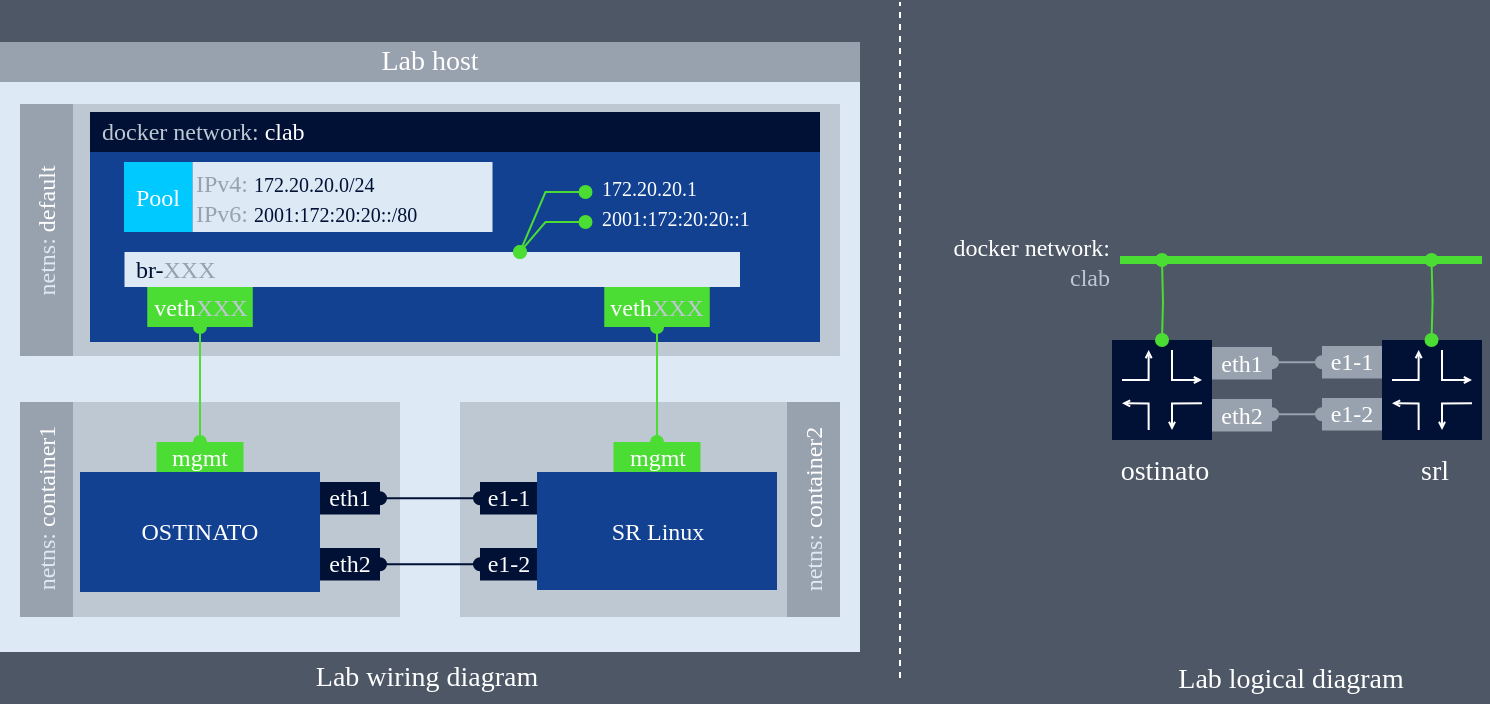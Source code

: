 <mxfile version="24.6.3" type="device" pages="2">
  <diagram id="3_zKztBFhm4ZAykGLBfE" name="[0] ost-srl">
    <mxGraphModel dx="1042" dy="569" grid="1" gridSize="1" guides="1" tooltips="1" connect="1" arrows="1" fold="1" page="1" pageScale="1" pageWidth="827" pageHeight="1169" background="#4D5766" math="0" shadow="0">
      <root>
        <mxCell id="0" />
        <mxCell id="1" parent="0" />
        <mxCell id="2Sv0aqTZc2X42y4k00EZ-13" value="&lt;font&gt;Lab wiring diagram&lt;/font&gt;" style="text;html=1;align=center;verticalAlign=middle;resizable=0;points=[];autosize=1;fontSize=14;fontFamily=Manrope;fontStyle=0;fontColor=#FFFFFF;" parent="1" vertex="1">
          <mxGeometry x="185" y="490" width="135" height="25" as="geometry" />
        </mxCell>
        <mxCell id="2Sv0aqTZc2X42y4k00EZ-21" style="rounded=0;orthogonalLoop=1;jettySize=auto;html=1;entryX=0.5;entryY=1;entryDx=0;entryDy=0;startSize=6;endArrow=none;endFill=0;endSize=2;fontFamily=Manrope;fontSize=8;dashed=1;fontSource=https%3A%2F%2Ffonts.googleapis.com%2Fcss%3Ffamily%3DManrope;strokeColor=#FFFFFF;" parent="1" edge="1">
          <mxGeometry relative="1" as="geometry">
            <mxPoint x="490" y="503" as="sourcePoint" />
            <mxPoint x="490" y="165" as="targetPoint" />
          </mxGeometry>
        </mxCell>
        <mxCell id="2Sv0aqTZc2X42y4k00EZ-87" value="" style="group" parent="1" vertex="1" connectable="0">
          <mxGeometry x="596" y="334" width="50" height="50" as="geometry" />
        </mxCell>
        <mxCell id="2Sv0aqTZc2X42y4k00EZ-88" value="" style="group" parent="2Sv0aqTZc2X42y4k00EZ-87" vertex="1" connectable="0">
          <mxGeometry width="50" height="50" as="geometry" />
        </mxCell>
        <mxCell id="2Sv0aqTZc2X42y4k00EZ-89" value="" style="whiteSpace=wrap;html=1;aspect=fixed;fillColor=#001135;strokeColor=none;connectable=1;allowArrows=1;fontFamily=Manrope;fontSource=https%3A%2F%2Ffonts.googleapis.com%2Fcss%3Ffamily%3DManrope;" parent="2Sv0aqTZc2X42y4k00EZ-88" vertex="1">
          <mxGeometry width="50" height="50" as="geometry" />
        </mxCell>
        <mxCell id="2Sv0aqTZc2X42y4k00EZ-90" value="" style="endArrow=open;html=1;edgeStyle=orthogonalEdgeStyle;rounded=0;endFill=0;startSize=6;endSize=2;strokeColor=#FFFFFF;fontFamily=Manrope;fontSource=https%3A%2F%2Ffonts.googleapis.com%2Fcss%3Ffamily%3DManrope;" parent="2Sv0aqTZc2X42y4k00EZ-88" edge="1">
          <mxGeometry width="83.333" height="83.333" as="geometry">
            <mxPoint x="5" y="20" as="sourcePoint" />
            <mxPoint x="18.333" y="5" as="targetPoint" />
            <Array as="points">
              <mxPoint x="18.333" y="20" />
            </Array>
          </mxGeometry>
        </mxCell>
        <mxCell id="2Sv0aqTZc2X42y4k00EZ-91" value="" style="endArrow=open;html=1;edgeStyle=orthogonalEdgeStyle;rounded=0;endFill=0;startSize=6;endSize=2;strokeColor=#FFFFFF;fontFamily=Manrope;fontSource=https%3A%2F%2Ffonts.googleapis.com%2Fcss%3Ffamily%3DManrope;" parent="2Sv0aqTZc2X42y4k00EZ-88" edge="1">
          <mxGeometry width="83.333" height="83.333" as="geometry">
            <mxPoint x="18.333" y="45" as="sourcePoint" />
            <mxPoint x="5" y="31.667" as="targetPoint" />
            <Array as="points">
              <mxPoint x="18.333" y="31.667" />
            </Array>
          </mxGeometry>
        </mxCell>
        <mxCell id="2Sv0aqTZc2X42y4k00EZ-92" value="" style="endArrow=open;html=1;edgeStyle=orthogonalEdgeStyle;rounded=0;endFill=0;startSize=6;endSize=2;strokeColor=#FFFFFF;fontFamily=Manrope;fontSource=https%3A%2F%2Ffonts.googleapis.com%2Fcss%3Ffamily%3DManrope;" parent="2Sv0aqTZc2X42y4k00EZ-88" edge="1">
          <mxGeometry width="83.333" height="83.333" as="geometry">
            <mxPoint x="30" y="5" as="sourcePoint" />
            <mxPoint x="45" y="20" as="targetPoint" />
            <Array as="points">
              <mxPoint x="30" y="20" />
            </Array>
          </mxGeometry>
        </mxCell>
        <mxCell id="2Sv0aqTZc2X42y4k00EZ-93" value="" style="endArrow=open;html=1;edgeStyle=orthogonalEdgeStyle;rounded=0;endFill=0;startSize=6;endSize=2;strokeColor=#FFFFFF;fontFamily=Manrope;fontSource=https%3A%2F%2Ffonts.googleapis.com%2Fcss%3Ffamily%3DManrope;" parent="2Sv0aqTZc2X42y4k00EZ-88" edge="1">
          <mxGeometry width="83.333" height="83.333" as="geometry">
            <mxPoint x="45" y="31.667" as="sourcePoint" />
            <mxPoint x="30" y="45" as="targetPoint" />
            <Array as="points">
              <mxPoint x="30" y="31.667" />
            </Array>
          </mxGeometry>
        </mxCell>
        <mxCell id="2Sv0aqTZc2X42y4k00EZ-94" value="&lt;font&gt;ostinato&lt;/font&gt;" style="text;html=1;align=center;verticalAlign=middle;resizable=0;points=[];autosize=1;fontSize=14;fontFamily=Manrope;fontStyle=0;fontColor=#FFFFFF;" parent="1" vertex="1">
          <mxGeometry x="585" y="385" width="73" height="30" as="geometry" />
        </mxCell>
        <mxCell id="2Sv0aqTZc2X42y4k00EZ-95" value="" style="endArrow=none;html=1;shadow=0;strokeWidth=4;fillColor=#666666;fontFamily=nasa;fontSize=18;fontColor=#FFFFFF;strokeColor=#4BDD33;" parent="1" edge="1">
          <mxGeometry width="50" height="50" relative="1" as="geometry">
            <mxPoint x="600" y="294" as="sourcePoint" />
            <mxPoint x="781" y="294" as="targetPoint" />
          </mxGeometry>
        </mxCell>
        <mxCell id="2Sv0aqTZc2X42y4k00EZ-96" value="&lt;font style=&quot;font-size: 12px&quot;&gt;&lt;font color=&quot;#ffffff&quot;&gt;docker network:&lt;/font&gt;&lt;br&gt;&lt;/font&gt;&lt;span style=&quot;font-size: 12px&quot;&gt;&lt;font color=&quot;#bec8d2&quot;&gt;clab&lt;/font&gt;&lt;/span&gt;" style="text;html=1;align=right;verticalAlign=middle;resizable=0;points=[];autosize=1;fontSize=10;fontFamily=Manrope;fontColor=#001135;" parent="1" vertex="1">
          <mxGeometry x="496" y="280" width="100" height="30" as="geometry" />
        </mxCell>
        <mxCell id="2Sv0aqTZc2X42y4k00EZ-97" style="edgeStyle=orthogonalEdgeStyle;rounded=0;orthogonalLoop=1;jettySize=auto;html=1;fontFamily=Manrope;fontSize=12;fontColor=#FFFFFF;endArrow=oval;endFill=1;startArrow=oval;startFill=1;strokeColor=#4BDD33;" parent="1" target="2Sv0aqTZc2X42y4k00EZ-89" edge="1">
          <mxGeometry relative="1" as="geometry">
            <mxPoint x="621" y="294" as="sourcePoint" />
            <mxPoint x="620.995" y="322" as="targetPoint" />
          </mxGeometry>
        </mxCell>
        <mxCell id="2Sv0aqTZc2X42y4k00EZ-98" value="" style="group" parent="1" vertex="1" connectable="0">
          <mxGeometry x="731" y="334" width="50" height="50" as="geometry" />
        </mxCell>
        <mxCell id="2Sv0aqTZc2X42y4k00EZ-99" value="" style="group" parent="2Sv0aqTZc2X42y4k00EZ-98" vertex="1" connectable="0">
          <mxGeometry width="50" height="50" as="geometry" />
        </mxCell>
        <mxCell id="2Sv0aqTZc2X42y4k00EZ-100" value="" style="whiteSpace=wrap;html=1;aspect=fixed;fillColor=#001135;strokeColor=none;connectable=1;allowArrows=1;fontFamily=Manrope;fontSource=https%3A%2F%2Ffonts.googleapis.com%2Fcss%3Ffamily%3DManrope;" parent="2Sv0aqTZc2X42y4k00EZ-99" vertex="1">
          <mxGeometry width="50" height="50" as="geometry" />
        </mxCell>
        <mxCell id="2Sv0aqTZc2X42y4k00EZ-101" value="" style="endArrow=open;html=1;edgeStyle=orthogonalEdgeStyle;rounded=0;endFill=0;startSize=6;endSize=2;strokeColor=#FFFFFF;fontFamily=Manrope;fontSource=https%3A%2F%2Ffonts.googleapis.com%2Fcss%3Ffamily%3DManrope;" parent="2Sv0aqTZc2X42y4k00EZ-99" edge="1">
          <mxGeometry width="83.333" height="83.333" as="geometry">
            <mxPoint x="5" y="20" as="sourcePoint" />
            <mxPoint x="18.333" y="5" as="targetPoint" />
            <Array as="points">
              <mxPoint x="18.333" y="20" />
            </Array>
          </mxGeometry>
        </mxCell>
        <mxCell id="2Sv0aqTZc2X42y4k00EZ-102" value="" style="endArrow=open;html=1;edgeStyle=orthogonalEdgeStyle;rounded=0;endFill=0;startSize=6;endSize=2;strokeColor=#FFFFFF;fontFamily=Manrope;fontSource=https%3A%2F%2Ffonts.googleapis.com%2Fcss%3Ffamily%3DManrope;" parent="2Sv0aqTZc2X42y4k00EZ-99" edge="1">
          <mxGeometry width="83.333" height="83.333" as="geometry">
            <mxPoint x="18.333" y="45" as="sourcePoint" />
            <mxPoint x="5" y="31.667" as="targetPoint" />
            <Array as="points">
              <mxPoint x="18.333" y="31.667" />
            </Array>
          </mxGeometry>
        </mxCell>
        <mxCell id="2Sv0aqTZc2X42y4k00EZ-103" value="" style="endArrow=open;html=1;edgeStyle=orthogonalEdgeStyle;rounded=0;endFill=0;startSize=6;endSize=2;strokeColor=#FFFFFF;fontFamily=Manrope;fontSource=https%3A%2F%2Ffonts.googleapis.com%2Fcss%3Ffamily%3DManrope;" parent="2Sv0aqTZc2X42y4k00EZ-99" edge="1">
          <mxGeometry width="83.333" height="83.333" as="geometry">
            <mxPoint x="30" y="5" as="sourcePoint" />
            <mxPoint x="45" y="20" as="targetPoint" />
            <Array as="points">
              <mxPoint x="30" y="20" />
            </Array>
          </mxGeometry>
        </mxCell>
        <mxCell id="2Sv0aqTZc2X42y4k00EZ-104" value="" style="endArrow=open;html=1;edgeStyle=orthogonalEdgeStyle;rounded=0;endFill=0;startSize=6;endSize=2;strokeColor=#FFFFFF;fontFamily=Manrope;fontSource=https%3A%2F%2Ffonts.googleapis.com%2Fcss%3Ffamily%3DManrope;" parent="2Sv0aqTZc2X42y4k00EZ-99" edge="1">
          <mxGeometry width="83.333" height="83.333" as="geometry">
            <mxPoint x="45" y="31.667" as="sourcePoint" />
            <mxPoint x="30" y="45" as="targetPoint" />
            <Array as="points">
              <mxPoint x="30" y="31.667" />
            </Array>
          </mxGeometry>
        </mxCell>
        <mxCell id="2Sv0aqTZc2X42y4k00EZ-105" value="&lt;font&gt;srl&lt;/font&gt;" style="text;html=1;align=center;verticalAlign=middle;resizable=0;points=[];autosize=1;fontSize=14;fontFamily=Manrope;fontStyle=0;fontColor=#FFFFFF;" parent="1" vertex="1">
          <mxGeometry x="743" y="389" width="27" height="22" as="geometry" />
        </mxCell>
        <mxCell id="2Sv0aqTZc2X42y4k00EZ-106" style="edgeStyle=orthogonalEdgeStyle;rounded=0;orthogonalLoop=1;jettySize=auto;html=1;fontFamily=Manrope;fontSize=12;fontColor=#FFFFFF;endArrow=oval;endFill=1;startArrow=oval;startFill=1;strokeColor=#4BDD33;" parent="1" edge="1">
          <mxGeometry relative="1" as="geometry">
            <mxPoint x="755.76" y="294" as="sourcePoint" />
            <mxPoint x="755.76" y="334" as="targetPoint" />
          </mxGeometry>
        </mxCell>
        <mxCell id="2Sv0aqTZc2X42y4k00EZ-107" style="edgeStyle=orthogonalEdgeStyle;rounded=0;orthogonalLoop=1;jettySize=auto;html=1;fontFamily=Manrope;fontSize=12;fontColor=#FFFFFF;endArrow=oval;endFill=1;startArrow=oval;startFill=1;entryX=1;entryY=0.5;entryDx=0;entryDy=0;exitX=0;exitY=0.5;exitDx=0;exitDy=0;strokeColor=#98A2AE;" parent="1" source="2Sv0aqTZc2X42y4k00EZ-109" target="2Sv0aqTZc2X42y4k00EZ-108" edge="1">
          <mxGeometry relative="1" as="geometry">
            <mxPoint x="626" y="285.62" as="sourcePoint" />
            <mxPoint x="626" y="325.62" as="targetPoint" />
          </mxGeometry>
        </mxCell>
        <mxCell id="2Sv0aqTZc2X42y4k00EZ-108" value="eth1" style="rounded=0;whiteSpace=wrap;html=1;fontFamily=Manrope;fontSize=12;fontColor=#FFFFFF;align=center;strokeColor=none;rotation=0;horizontal=1;fillColor=#98A2AE;" parent="1" vertex="1">
          <mxGeometry x="646" y="337.49" width="30" height="16.25" as="geometry" />
        </mxCell>
        <mxCell id="2Sv0aqTZc2X42y4k00EZ-109" value="e1-1" style="rounded=0;whiteSpace=wrap;html=1;fontFamily=Manrope;fontSize=12;fontColor=#FFFFFF;align=center;strokeColor=none;rotation=0;horizontal=1;fillColor=#98A2AE;" parent="1" vertex="1">
          <mxGeometry x="701" y="337" width="30" height="16.25" as="geometry" />
        </mxCell>
        <mxCell id="2Sv0aqTZc2X42y4k00EZ-110" value="&lt;font&gt;Lab logical diagram&lt;/font&gt;" style="text;html=1;align=center;verticalAlign=middle;resizable=0;points=[];autosize=1;fontSize=14;fontFamily=Manrope;fontStyle=0;fontColor=#FFFFFF;" parent="1" vertex="1">
          <mxGeometry x="618" y="493" width="134" height="22" as="geometry" />
        </mxCell>
        <mxCell id="2Sv0aqTZc2X42y4k00EZ-111" style="edgeStyle=orthogonalEdgeStyle;rounded=0;orthogonalLoop=1;jettySize=auto;html=1;fontFamily=Manrope;fontSize=12;fontColor=#FFFFFF;endArrow=oval;endFill=1;startArrow=oval;startFill=1;entryX=1;entryY=0.5;entryDx=0;entryDy=0;exitX=0;exitY=0.5;exitDx=0;exitDy=0;strokeColor=#98A2AE;" parent="1" source="2Sv0aqTZc2X42y4k00EZ-113" target="2Sv0aqTZc2X42y4k00EZ-112" edge="1">
          <mxGeometry relative="1" as="geometry">
            <mxPoint x="626" y="311.62" as="sourcePoint" />
            <mxPoint x="626" y="351.62" as="targetPoint" />
          </mxGeometry>
        </mxCell>
        <mxCell id="2Sv0aqTZc2X42y4k00EZ-112" value="eth2" style="rounded=0;whiteSpace=wrap;html=1;fontFamily=Manrope;fontSize=12;fontColor=#FFFFFF;align=center;strokeColor=none;rotation=0;horizontal=1;fillColor=#98A2AE;" parent="1" vertex="1">
          <mxGeometry x="646" y="363.49" width="30" height="16.25" as="geometry" />
        </mxCell>
        <mxCell id="2Sv0aqTZc2X42y4k00EZ-113" value="e1-2" style="rounded=0;whiteSpace=wrap;html=1;fontFamily=Manrope;fontSize=12;fontColor=#FFFFFF;align=center;strokeColor=none;rotation=0;horizontal=1;fillColor=#98A2AE;" parent="1" vertex="1">
          <mxGeometry x="701" y="363" width="30" height="16.25" as="geometry" />
        </mxCell>
        <mxCell id="2Sv0aqTZc2X42y4k00EZ-114" value="" style="rounded=0;whiteSpace=wrap;html=1;fontSize=12;align=center;fontFamily=Manrope;fontSource=https%3A%2F%2Ffonts.googleapis.com%2Fcss%3Ffamily%3DManrope;fontColor=#FFFFFF;dashed=1;strokeColor=none;fillColor=#DDE9F5;" parent="1" vertex="1">
          <mxGeometry x="40" y="205" width="430" height="285" as="geometry" />
        </mxCell>
        <mxCell id="2Sv0aqTZc2X42y4k00EZ-115" value="&lt;span style=&quot;font-size: 14px&quot;&gt;Lab host&lt;/span&gt;" style="rounded=0;whiteSpace=wrap;html=1;fontSize=12;align=center;fontFamily=Manrope;fontSource=https%3A%2F%2Ffonts.googleapis.com%2Fcss%3Ffamily%3DManrope;dashed=1;strokeColor=none;fillColor=#98A2AE;fontColor=#FFFFFF;" parent="1" vertex="1">
          <mxGeometry x="40" y="185" width="430" height="20" as="geometry" />
        </mxCell>
        <mxCell id="2Sv0aqTZc2X42y4k00EZ-116" value="" style="rounded=0;whiteSpace=wrap;html=1;fontSize=12;align=center;strokeColor=none;fontFamily=Manrope;fontSource=https%3A%2F%2Ffonts.googleapis.com%2Fcss%3Ffamily%3DManrope;fontColor=#DDE9F5;fillColor=#BEC8D2;" parent="1" vertex="1">
          <mxGeometry x="76.5" y="365" width="163.5" height="107.5" as="geometry" />
        </mxCell>
        <mxCell id="2Sv0aqTZc2X42y4k00EZ-117" value="OSTINATO" style="rounded=0;whiteSpace=wrap;html=1;fontSize=12;align=center;strokeColor=none;fontFamily=Manrope;fontSource=https%3A%2F%2Ffonts.googleapis.com%2Fcss%3Ffamily%3DManrope;fontColor=#FFFFFF;fillColor=#124191;" parent="1" vertex="1">
          <mxGeometry x="80" y="400" width="120" height="60" as="geometry" />
        </mxCell>
        <mxCell id="2Sv0aqTZc2X42y4k00EZ-118" value="mgmt" style="rounded=0;whiteSpace=wrap;html=1;fontFamily=Manrope;fontSize=12;fontColor=#FFFFFF;align=center;fillColor=#4BDD33;strokeColor=none;" parent="1" vertex="1">
          <mxGeometry x="118.25" y="385" width="43.5" height="15" as="geometry" />
        </mxCell>
        <mxCell id="2Sv0aqTZc2X42y4k00EZ-119" value="" style="rounded=0;whiteSpace=wrap;html=1;fontSize=12;align=center;strokeColor=none;fontFamily=Manrope;fontSource=https%3A%2F%2Ffonts.googleapis.com%2Fcss%3Ffamily%3DManrope;fontColor=#FFFFFF;fillColor=#BEC8D2;" parent="1" vertex="1">
          <mxGeometry x="76.5" y="216" width="383.5" height="126" as="geometry" />
        </mxCell>
        <mxCell id="2Sv0aqTZc2X42y4k00EZ-120" value="&lt;font face=&quot;Fira Code&quot; data-font-src=&quot;https://fonts.googleapis.com/css?family=Fira+Code&quot; style=&quot;font-size: 10px&quot;&gt;&lt;br&gt;&lt;/font&gt;" style="rounded=0;whiteSpace=wrap;html=1;fontSize=12;align=left;strokeColor=none;fontFamily=Manrope;fontSource=https%3A%2F%2Ffonts.googleapis.com%2Fcss%3Ffamily%3DManrope;fontColor=#FFFFFF;spacingLeft=4;fillColor=#124191;verticalAlign=middle;connectable=0;" parent="1" vertex="1">
          <mxGeometry x="85" y="240" width="365" height="95" as="geometry" />
        </mxCell>
        <mxCell id="2Sv0aqTZc2X42y4k00EZ-121" value="veth&lt;font color=&quot;#bec8d2&quot;&gt;XXX&lt;/font&gt;" style="rounded=0;whiteSpace=wrap;html=1;fontFamily=Manrope;fontSize=12;fontColor=#FFFFFF;align=center;fillColor=#4BDD33;strokeColor=none;" parent="1" vertex="1">
          <mxGeometry x="113.63" y="307.5" width="52.75" height="20" as="geometry" />
        </mxCell>
        <mxCell id="2Sv0aqTZc2X42y4k00EZ-122" style="edgeStyle=orthogonalEdgeStyle;rounded=0;orthogonalLoop=1;jettySize=auto;html=1;exitX=0.5;exitY=0;exitDx=0;exitDy=0;entryX=0.5;entryY=1;entryDx=0;entryDy=0;fontFamily=Manrope;fontSize=12;fontColor=#FFFFFF;endArrow=oval;endFill=1;startArrow=oval;startFill=1;strokeColor=#4BDD33;" parent="1" source="2Sv0aqTZc2X42y4k00EZ-118" target="2Sv0aqTZc2X42y4k00EZ-121" edge="1">
          <mxGeometry relative="1" as="geometry" />
        </mxCell>
        <mxCell id="2Sv0aqTZc2X42y4k00EZ-123" value="&lt;font color=&quot;#dde9f5&quot;&gt;netns:&lt;/font&gt;&amp;nbsp;default" style="rounded=0;whiteSpace=wrap;html=1;fontSize=12;align=center;fontFamily=Manrope;fontSource=https%3A%2F%2Ffonts.googleapis.com%2Fcss%3Ffamily%3DManrope;fontColor=#FFFFFF;fillColor=#98A2AE;rotation=0;strokeColor=none;horizontal=0;verticalAlign=middle;" parent="1" vertex="1">
          <mxGeometry x="50" y="216" width="26.5" height="126" as="geometry" />
        </mxCell>
        <mxCell id="2Sv0aqTZc2X42y4k00EZ-124" value="&lt;font color=&quot;#dde9f5&quot;&gt;netns:&lt;/font&gt;&amp;nbsp;container1" style="rounded=0;whiteSpace=wrap;html=1;fontSize=12;align=center;fontFamily=Manrope;fontSource=https%3A%2F%2Ffonts.googleapis.com%2Fcss%3Ffamily%3DManrope;fontColor=#FFFFFF;fillColor=#98A2AE;rotation=0;strokeColor=none;horizontal=0;verticalAlign=middle;" parent="1" vertex="1">
          <mxGeometry x="50" y="365" width="26.5" height="107.5" as="geometry" />
        </mxCell>
        <mxCell id="2Sv0aqTZc2X42y4k00EZ-125" value="&lt;font color=&quot;#bec8d2&quot;&gt;docker network:&lt;/font&gt; clab&lt;font face=&quot;Fira Code&quot; data-font-src=&quot;https://fonts.googleapis.com/css?family=Fira+Code&quot; style=&quot;font-size: 10px&quot;&gt;&lt;br&gt;&lt;/font&gt;" style="rounded=0;whiteSpace=wrap;html=1;fontSize=12;align=left;strokeColor=none;fontFamily=Manrope;fontSource=https%3A%2F%2Ffonts.googleapis.com%2Fcss%3Ffamily%3DManrope;fontColor=#FFFFFF;spacingLeft=4;fillColor=#001135;" parent="1" vertex="1">
          <mxGeometry x="85" y="220" width="365" height="20" as="geometry" />
        </mxCell>
        <mxCell id="2Sv0aqTZc2X42y4k00EZ-126" value="br-&lt;font color=&quot;#98a2ae&quot;&gt;XXX&lt;/font&gt;" style="rounded=0;whiteSpace=wrap;html=1;fontSize=12;align=left;fontFamily=Manrope;fontSource=https%3A%2F%2Ffonts.googleapis.com%2Fcss%3Ffamily%3DManrope;dashed=1;strokeColor=none;fillColor=#DDE9F5;fontColor=#001135;spacingLeft=4;" parent="1" vertex="1">
          <mxGeometry x="102.25" y="290" width="307.75" height="17.5" as="geometry" />
        </mxCell>
        <mxCell id="2Sv0aqTZc2X42y4k00EZ-127" value="&lt;font face=&quot;Fira Code&quot; data-font-src=&quot;https://fonts.googleapis.com/css?family=Fira+Code&quot;&gt;&lt;font style=&quot;font-size: 12px&quot;&gt;Pool&lt;/font&gt;&lt;br&gt;&lt;/font&gt;" style="rounded=0;whiteSpace=wrap;html=1;fontSize=12;align=center;strokeColor=none;fontFamily=Manrope;fontSource=https%3A%2F%2Ffonts.googleapis.com%2Fcss%3Ffamily%3DManrope;fontColor=#FFFFFF;spacingLeft=0;verticalAlign=middle;fillColor=#00C9FF;" parent="1" vertex="1">
          <mxGeometry x="102" y="245" width="34.25" height="35" as="geometry" />
        </mxCell>
        <mxCell id="2Sv0aqTZc2X42y4k00EZ-128" value="&lt;font color=&quot;#98a2ae&quot; style=&quot;font-size: 12px ; line-height: 100%&quot;&gt;IPv4:&lt;/font&gt;&lt;span style=&quot;color: rgb(255 , 255 , 255)&quot;&gt;&amp;nbsp;&lt;/span&gt;&lt;font face=&quot;Fira Code&quot; data-font-src=&quot;https://fonts.googleapis.com/css?family=Fira+Code&quot; style=&quot;font-size: 10px&quot;&gt;172.20.20.0/24&lt;br&gt;&lt;span style=&quot;color: rgb(255 , 255 , 255) ; font-family: &amp;#34;manrope&amp;#34; ; font-size: 12px&quot;&gt;&lt;font color=&quot;#98a2ae&quot;&gt;IPv6:&lt;/font&gt;&amp;nbsp;&lt;/span&gt;&lt;font face=&quot;Fira Code&quot; data-font-src=&quot;https://fonts.googleapis.com/css?family=Fira+Code&quot;&gt;2001:172:20:20::/80&lt;/font&gt;&lt;/font&gt;" style="rounded=0;whiteSpace=wrap;html=1;fontSize=12;align=left;fontFamily=Manrope;fontSource=https%3A%2F%2Ffonts.googleapis.com%2Fcss%3Ffamily%3DManrope;dashed=1;strokeColor=none;fillColor=#DDE9F5;fontColor=#001135;" parent="1" vertex="1">
          <mxGeometry x="136.25" y="245" width="150" height="35" as="geometry" />
        </mxCell>
        <mxCell id="2Sv0aqTZc2X42y4k00EZ-129" style="rounded=0;orthogonalLoop=1;jettySize=auto;html=1;fontFamily=Manrope;fontSize=12;fontColor=#FFFFFF;endArrow=oval;endFill=1;startArrow=oval;startFill=1;strokeColor=#4BDD33;" parent="1" edge="1">
          <mxGeometry relative="1" as="geometry">
            <mxPoint x="332.75" y="260" as="sourcePoint" />
            <mxPoint x="300" y="290" as="targetPoint" />
            <Array as="points">
              <mxPoint x="312.75" y="260" />
            </Array>
          </mxGeometry>
        </mxCell>
        <mxCell id="2Sv0aqTZc2X42y4k00EZ-130" value="&lt;font face=&quot;Fira Code&quot; data-font-src=&quot;https://fonts.googleapis.com/css?family=Fira+Code&quot; style=&quot;font-size: 10px&quot;&gt;172.20.20.1&lt;/font&gt;" style="text;html=1;align=left;verticalAlign=middle;resizable=0;points=[];autosize=1;fontSize=14;fontFamily=Manrope;fontColor=#FFFFFF;" parent="1" vertex="1">
          <mxGeometry x="338.75" y="245" width="80" height="25" as="geometry" />
        </mxCell>
        <mxCell id="2Sv0aqTZc2X42y4k00EZ-131" style="rounded=0;orthogonalLoop=1;jettySize=auto;html=1;fontFamily=Manrope;fontSize=12;fontColor=#FFFFFF;endArrow=oval;endFill=1;startArrow=oval;startFill=1;strokeColor=#4BDD33;" parent="1" edge="1">
          <mxGeometry relative="1" as="geometry">
            <mxPoint x="332.75" y="275" as="sourcePoint" />
            <mxPoint x="300" y="290" as="targetPoint" />
            <Array as="points">
              <mxPoint x="312.75" y="275" />
            </Array>
          </mxGeometry>
        </mxCell>
        <mxCell id="2Sv0aqTZc2X42y4k00EZ-132" value="&lt;font face=&quot;Fira Code&quot; data-font-src=&quot;https://fonts.googleapis.com/css?family=Fira+Code&quot; style=&quot;font-size: 10px&quot;&gt;2001:172:20:20::1&lt;/font&gt;" style="text;html=1;align=left;verticalAlign=middle;resizable=0;points=[];autosize=1;fontSize=14;fontFamily=Manrope;fontColor=#FFFFFF;" parent="1" vertex="1">
          <mxGeometry x="338.75" y="260" width="115" height="25" as="geometry" />
        </mxCell>
        <mxCell id="2Sv0aqTZc2X42y4k00EZ-133" value="" style="rounded=0;whiteSpace=wrap;html=1;fontSize=12;align=center;strokeColor=none;fontFamily=Manrope;fontSource=https%3A%2F%2Ffonts.googleapis.com%2Fcss%3Ffamily%3DManrope;fontColor=#DDE9F5;fillColor=#BEC8D2;" parent="1" vertex="1">
          <mxGeometry x="270" y="365" width="163.5" height="107.5" as="geometry" />
        </mxCell>
        <mxCell id="2Sv0aqTZc2X42y4k00EZ-134" value="SR Linux" style="rounded=0;whiteSpace=wrap;html=1;fontSize=12;align=center;strokeColor=none;fontFamily=Manrope;fontSource=https%3A%2F%2Ffonts.googleapis.com%2Fcss%3Ffamily%3DManrope;fontColor=#FFFFFF;fillColor=#124191;" parent="1" vertex="1">
          <mxGeometry x="308.5" y="400" width="120" height="59" as="geometry" />
        </mxCell>
        <mxCell id="2Sv0aqTZc2X42y4k00EZ-135" value="mgmt" style="rounded=0;whiteSpace=wrap;html=1;fontFamily=Manrope;fontSize=12;fontColor=#FFFFFF;align=center;fillColor=#4BDD33;strokeColor=none;" parent="1" vertex="1">
          <mxGeometry x="346.75" y="385" width="43.5" height="15" as="geometry" />
        </mxCell>
        <mxCell id="2Sv0aqTZc2X42y4k00EZ-136" value="veth&lt;font color=&quot;#bec8d2&quot;&gt;XXX&lt;/font&gt;" style="rounded=0;whiteSpace=wrap;html=1;fontFamily=Manrope;fontSize=12;fontColor=#FFFFFF;align=center;fillColor=#4BDD33;strokeColor=none;" parent="1" vertex="1">
          <mxGeometry x="342.13" y="307.5" width="52.75" height="20" as="geometry" />
        </mxCell>
        <mxCell id="2Sv0aqTZc2X42y4k00EZ-137" style="edgeStyle=orthogonalEdgeStyle;rounded=0;orthogonalLoop=1;jettySize=auto;html=1;exitX=0.5;exitY=0;exitDx=0;exitDy=0;entryX=0.5;entryY=1;entryDx=0;entryDy=0;fontFamily=Manrope;fontSize=12;fontColor=#FFFFFF;endArrow=oval;endFill=1;startArrow=oval;startFill=1;strokeColor=#4BDD33;" parent="1" source="2Sv0aqTZc2X42y4k00EZ-135" target="2Sv0aqTZc2X42y4k00EZ-136" edge="1">
          <mxGeometry relative="1" as="geometry" />
        </mxCell>
        <mxCell id="2Sv0aqTZc2X42y4k00EZ-138" value="&lt;font color=&quot;#dde9f5&quot;&gt;netns:&lt;/font&gt;&amp;nbsp;container2" style="rounded=0;whiteSpace=wrap;html=1;fontSize=12;align=center;fontFamily=Manrope;fontSource=https%3A%2F%2Ffonts.googleapis.com%2Fcss%3Ffamily%3DManrope;fontColor=#FFFFFF;fillColor=#98A2AE;rotation=0;strokeColor=none;horizontal=0;verticalAlign=middle;" parent="1" vertex="1">
          <mxGeometry x="433.5" y="365" width="26.5" height="107.5" as="geometry" />
        </mxCell>
        <mxCell id="2Sv0aqTZc2X42y4k00EZ-141" style="edgeStyle=orthogonalEdgeStyle;rounded=0;orthogonalLoop=1;jettySize=auto;html=1;exitX=1;exitY=0.5;exitDx=0;exitDy=0;entryX=0;entryY=0.5;entryDx=0;entryDy=0;fontFamily=Manrope;fontSize=12;fontColor=#FFFFFF;endArrow=oval;endFill=1;startArrow=oval;startFill=1;strokeColor=#001135;" parent="1" source="2Sv0aqTZc2X42y4k00EZ-139" target="2Sv0aqTZc2X42y4k00EZ-140" edge="1">
          <mxGeometry relative="1" as="geometry">
            <mxPoint x="145" y="374.37" as="sourcePoint" />
            <mxPoint x="145.005" y="319.37" as="targetPoint" />
          </mxGeometry>
        </mxCell>
        <mxCell id="2Sv0aqTZc2X42y4k00EZ-144" style="edgeStyle=orthogonalEdgeStyle;rounded=0;orthogonalLoop=1;jettySize=auto;html=1;exitX=1;exitY=0.5;exitDx=0;exitDy=0;entryX=0;entryY=0.5;entryDx=0;entryDy=0;fontFamily=Manrope;fontSize=12;fontColor=#FFFFFF;endArrow=oval;endFill=1;startArrow=oval;startFill=1;strokeColor=#001135;" parent="1" source="2Sv0aqTZc2X42y4k00EZ-142" target="2Sv0aqTZc2X42y4k00EZ-143" edge="1">
          <mxGeometry relative="1" as="geometry">
            <mxPoint x="145" y="407.37" as="sourcePoint" />
            <mxPoint x="145.005" y="352.37" as="targetPoint" />
          </mxGeometry>
        </mxCell>
        <mxCell id="2Sv0aqTZc2X42y4k00EZ-142" value="eth2" style="rounded=0;whiteSpace=wrap;html=1;fontFamily=Manrope;fontSize=12;fontColor=#FFFFFF;align=center;strokeColor=none;rotation=0;horizontal=1;fillColor=#001135;" parent="1" vertex="1">
          <mxGeometry x="200" y="438" width="30" height="16.25" as="geometry" />
        </mxCell>
        <mxCell id="2Sv0aqTZc2X42y4k00EZ-139" value="eth1" style="rounded=0;whiteSpace=wrap;html=1;fontFamily=Manrope;fontSize=12;fontColor=#FFFFFF;align=center;strokeColor=none;rotation=0;horizontal=1;fillColor=#001135;" parent="1" vertex="1">
          <mxGeometry x="200" y="405" width="30" height="16.25" as="geometry" />
        </mxCell>
        <mxCell id="2Sv0aqTZc2X42y4k00EZ-140" value="e1-1" style="rounded=0;whiteSpace=wrap;html=1;fontFamily=Manrope;fontSize=12;fontColor=#FFFFFF;align=center;strokeColor=none;rotation=0;horizontal=1;fillColor=#001135;" parent="1" vertex="1">
          <mxGeometry x="280" y="405" width="28.5" height="16.25" as="geometry" />
        </mxCell>
        <mxCell id="2Sv0aqTZc2X42y4k00EZ-143" value="e1-2" style="rounded=0;whiteSpace=wrap;html=1;fontFamily=Manrope;fontSize=12;fontColor=#FFFFFF;align=center;strokeColor=none;rotation=0;horizontal=1;fillColor=#001135;" parent="1" vertex="1">
          <mxGeometry x="280" y="438" width="28.5" height="16.25" as="geometry" />
        </mxCell>
      </root>
    </mxGraphModel>
  </diagram>
  <diagram name="[1] ipv4" id="V8nnQ1vQ4zYxfAPbOF_e">
    <mxGraphModel dx="595" dy="325" grid="0" gridSize="1" guides="1" tooltips="1" connect="1" arrows="1" fold="1" page="1" pageScale="1" pageWidth="827" pageHeight="1169" background="#4D5766" math="0" shadow="0">
      <root>
        <mxCell id="zDJArAnaMwm5IaJZyra1-0" />
        <mxCell id="zDJArAnaMwm5IaJZyra1-1" parent="zDJArAnaMwm5IaJZyra1-0" />
        <mxCell id="zDJArAnaMwm5IaJZyra1-27" value="&lt;font&gt;IPv4 addressing and traffic flow&lt;/font&gt;" style="text;html=1;align=center;verticalAlign=middle;resizable=0;points=[];autosize=1;fontSize=14;fontFamily=Manrope;fontStyle=0;fontColor=#FFFFFF;" parent="zDJArAnaMwm5IaJZyra1-1" vertex="1">
          <mxGeometry x="277" y="376" width="219" height="29" as="geometry" />
        </mxCell>
        <mxCell id="wTvNP578jJFRJUSxW7GL-1" value="&lt;font&gt;ostinato&lt;/font&gt;" style="text;html=1;align=center;verticalAlign=middle;resizable=0;points=[];autosize=1;fontSize=14;fontFamily=Manrope;fontStyle=0;fontColor=#FFFFFF;" parent="zDJArAnaMwm5IaJZyra1-1" vertex="1">
          <mxGeometry x="254" y="298" width="72" height="29" as="geometry" />
        </mxCell>
        <mxCell id="wTvNP578jJFRJUSxW7GL-2" value="e1-2" style="rounded=0;whiteSpace=wrap;html=1;fontFamily=Manrope;fontSize=12;fontColor=#FFFFFF;align=center;strokeColor=none;rotation=0;horizontal=1;fillColor=#98A2AE;" parent="zDJArAnaMwm5IaJZyra1-1" vertex="1">
          <mxGeometry x="414" y="280" width="30" height="16.25" as="geometry" />
        </mxCell>
        <mxCell id="wTvNP578jJFRJUSxW7GL-3" value="&lt;div style=&quot;font-size: 8px&quot;&gt;&lt;span style=&quot;color: rgb(255 , 255 , 255) ; font-size: 8px&quot;&gt;.1&lt;/span&gt;&lt;/div&gt;" style="text;html=1;align=center;verticalAlign=middle;resizable=0;points=[];autosize=1;fontSize=8;fontFamily=Fira Code;fontColor=#001135;fontSource=https%3A%2F%2Ffonts.googleapis.com%2Fcss%3Ffamily%3DFira%2BCode;connectable=0;rotation=0;opacity=60;" parent="zDJArAnaMwm5IaJZyra1-1" vertex="1">
          <mxGeometry x="423" y="291" width="28" height="22" as="geometry" />
        </mxCell>
        <mxCell id="wTvNP578jJFRJUSxW7GL-6" value="" style="group" parent="zDJArAnaMwm5IaJZyra1-1" vertex="1" connectable="0">
          <mxGeometry x="265" y="248" width="50" height="50" as="geometry" />
        </mxCell>
        <mxCell id="wTvNP578jJFRJUSxW7GL-7" value="" style="whiteSpace=wrap;html=1;aspect=fixed;fillColor=#001135;strokeColor=none;connectable=1;allowArrows=1;fontFamily=Manrope;fontSource=https%3A%2F%2Ffonts.googleapis.com%2Fcss%3Ffamily%3DManrope;" parent="wTvNP578jJFRJUSxW7GL-6" vertex="1">
          <mxGeometry width="50" height="50" as="geometry" />
        </mxCell>
        <mxCell id="wTvNP578jJFRJUSxW7GL-8" value="" style="endArrow=open;html=1;edgeStyle=orthogonalEdgeStyle;rounded=0;endFill=0;startSize=6;endSize=2;strokeColor=#FFFFFF;fontFamily=Manrope;fontSource=https%3A%2F%2Ffonts.googleapis.com%2Fcss%3Ffamily%3DManrope;" parent="wTvNP578jJFRJUSxW7GL-6" edge="1">
          <mxGeometry width="83.333" height="83.333" as="geometry">
            <mxPoint x="5" y="20" as="sourcePoint" />
            <mxPoint x="18.333" y="5" as="targetPoint" />
            <Array as="points">
              <mxPoint x="18.333" y="20" />
            </Array>
          </mxGeometry>
        </mxCell>
        <mxCell id="wTvNP578jJFRJUSxW7GL-9" value="" style="endArrow=open;html=1;edgeStyle=orthogonalEdgeStyle;rounded=0;endFill=0;startSize=6;endSize=2;strokeColor=#FFFFFF;fontFamily=Manrope;fontSource=https%3A%2F%2Ffonts.googleapis.com%2Fcss%3Ffamily%3DManrope;" parent="wTvNP578jJFRJUSxW7GL-6" edge="1">
          <mxGeometry width="83.333" height="83.333" as="geometry">
            <mxPoint x="18.333" y="45" as="sourcePoint" />
            <mxPoint x="5" y="31.667" as="targetPoint" />
            <Array as="points">
              <mxPoint x="18.333" y="31.667" />
            </Array>
          </mxGeometry>
        </mxCell>
        <mxCell id="wTvNP578jJFRJUSxW7GL-10" value="" style="endArrow=open;html=1;edgeStyle=orthogonalEdgeStyle;rounded=0;endFill=0;startSize=6;endSize=2;strokeColor=#FFFFFF;fontFamily=Manrope;fontSource=https%3A%2F%2Ffonts.googleapis.com%2Fcss%3Ffamily%3DManrope;" parent="wTvNP578jJFRJUSxW7GL-6" edge="1">
          <mxGeometry width="83.333" height="83.333" as="geometry">
            <mxPoint x="30" y="5" as="sourcePoint" />
            <mxPoint x="45" y="20" as="targetPoint" />
            <Array as="points">
              <mxPoint x="30" y="20" />
            </Array>
          </mxGeometry>
        </mxCell>
        <mxCell id="wTvNP578jJFRJUSxW7GL-11" value="" style="endArrow=open;html=1;edgeStyle=orthogonalEdgeStyle;rounded=0;endFill=0;startSize=6;endSize=2;strokeColor=#FFFFFF;fontFamily=Manrope;fontSource=https%3A%2F%2Ffonts.googleapis.com%2Fcss%3Ffamily%3DManrope;" parent="wTvNP578jJFRJUSxW7GL-6" edge="1">
          <mxGeometry width="83.333" height="83.333" as="geometry">
            <mxPoint x="45" y="31.667" as="sourcePoint" />
            <mxPoint x="30" y="45" as="targetPoint" />
            <Array as="points">
              <mxPoint x="30" y="31.667" />
            </Array>
          </mxGeometry>
        </mxCell>
        <mxCell id="wTvNP578jJFRJUSxW7GL-12" value="&lt;div style=&quot;font-size: 8px&quot;&gt;&lt;span style=&quot;color: rgb(255 , 255 , 255) ; font-size: 8px&quot;&gt;.100&lt;/span&gt;&lt;/div&gt;" style="text;html=1;align=center;verticalAlign=middle;resizable=0;points=[];autosize=1;fontSize=8;fontFamily=Fira Code;fontColor=#001135;fontSource=https%3A%2F%2Ffonts.googleapis.com%2Fcss%3Ffamily%3DFira%2BCode;connectable=0;rotation=0;opacity=60;" parent="zDJArAnaMwm5IaJZyra1-1" vertex="1">
          <mxGeometry x="302" y="234" width="37" height="22" as="geometry" />
        </mxCell>
        <mxCell id="wTvNP578jJFRJUSxW7GL-13" value="eth1" style="rounded=0;whiteSpace=wrap;html=1;fontFamily=Manrope;fontSize=12;fontColor=#FFFFFF;align=center;strokeColor=none;rotation=0;horizontal=1;fillColor=#98A2AE;" parent="zDJArAnaMwm5IaJZyra1-1" vertex="1">
          <mxGeometry x="315" y="250" width="30" height="16.25" as="geometry" />
        </mxCell>
        <mxCell id="wTvNP578jJFRJUSxW7GL-14" value="e1-1" style="rounded=0;whiteSpace=wrap;html=1;fontFamily=Manrope;fontSize=12;fontColor=#FFFFFF;align=center;strokeColor=none;rotation=0;horizontal=1;fillColor=#98A2AE;" parent="zDJArAnaMwm5IaJZyra1-1" vertex="1">
          <mxGeometry x="414" y="250" width="30" height="16.25" as="geometry" />
        </mxCell>
        <mxCell id="wTvNP578jJFRJUSxW7GL-15" value="&lt;div style=&quot;font-size: 8px&quot;&gt;&lt;span style=&quot;color: rgb(255 , 255 , 255) ; font-size: 8px&quot;&gt;.1&lt;/span&gt;&lt;/div&gt;" style="text;html=1;align=center;verticalAlign=middle;resizable=0;points=[];autosize=1;fontSize=8;fontFamily=Fira Code;fontColor=#001135;fontSource=https%3A%2F%2Ffonts.googleapis.com%2Fcss%3Ffamily%3DFira%2BCode;connectable=0;rotation=0;opacity=60;" parent="zDJArAnaMwm5IaJZyra1-1" vertex="1">
          <mxGeometry x="422" y="235" width="28" height="22" as="geometry" />
        </mxCell>
        <mxCell id="wTvNP578jJFRJUSxW7GL-17" value="&lt;font&gt;srl&lt;/font&gt;" style="text;html=1;align=center;verticalAlign=middle;resizable=0;points=[];autosize=1;fontSize=14;fontFamily=Manrope;fontStyle=0;fontColor=#FFFFFF;" parent="zDJArAnaMwm5IaJZyra1-1" vertex="1">
          <mxGeometry x="455.5" y="301.5" width="27" height="22" as="geometry" />
        </mxCell>
        <mxCell id="wTvNP578jJFRJUSxW7GL-18" value="" style="endArrow=none;html=1;rounded=0;strokeColor=#CCCCCC;entryX=1;entryY=0.5;entryDx=0;entryDy=0;exitX=0;exitY=0.5;exitDx=0;exitDy=0;" parent="zDJArAnaMwm5IaJZyra1-1" source="wTvNP578jJFRJUSxW7GL-14" target="wTvNP578jJFRJUSxW7GL-13" edge="1">
          <mxGeometry width="50" height="50" relative="1" as="geometry">
            <mxPoint x="414" y="256" as="sourcePoint" />
            <mxPoint x="350" y="256" as="targetPoint" />
          </mxGeometry>
        </mxCell>
        <mxCell id="wTvNP578jJFRJUSxW7GL-19" value="" style="endArrow=none;html=1;rounded=0;strokeColor=#E6E6E6;exitX=1;exitY=0.5;exitDx=0;exitDy=0;entryX=0;entryY=0.5;entryDx=0;entryDy=0;" parent="zDJArAnaMwm5IaJZyra1-1" source="wTvNP578jJFRJUSxW7GL-21" target="wTvNP578jJFRJUSxW7GL-2" edge="1">
          <mxGeometry width="50" height="50" relative="1" as="geometry">
            <mxPoint x="349" y="314" as="sourcePoint" />
            <mxPoint x="413" y="313" as="targetPoint" />
          </mxGeometry>
        </mxCell>
        <mxCell id="wTvNP578jJFRJUSxW7GL-20" value="&lt;div style=&quot;font-size: 8px&quot;&gt;&lt;span style=&quot;color: rgb(255 , 255 , 255) ; font-size: 8px&quot;&gt;.100&lt;/span&gt;&lt;/div&gt;" style="text;html=1;align=center;verticalAlign=middle;resizable=0;points=[];autosize=1;fontSize=8;fontFamily=Fira Code;fontColor=#001135;fontSource=https://fonts.googleapis.com/css?family=Fira+Code;connectable=0;rotation=0;opacity=60;" parent="zDJArAnaMwm5IaJZyra1-1" vertex="1">
          <mxGeometry x="300" y="293" width="37" height="22" as="geometry" />
        </mxCell>
        <mxCell id="wTvNP578jJFRJUSxW7GL-21" value="eth2" style="rounded=0;whiteSpace=wrap;html=1;fontFamily=Manrope;fontSize=12;fontColor=#FFFFFF;align=center;strokeColor=none;rotation=0;horizontal=1;fillColor=#98A2AE;" parent="zDJArAnaMwm5IaJZyra1-1" vertex="1">
          <mxGeometry x="315" y="280" width="30" height="16.25" as="geometry" />
        </mxCell>
        <mxCell id="wTvNP578jJFRJUSxW7GL-22" value="" style="group" parent="zDJArAnaMwm5IaJZyra1-1" vertex="1" connectable="0">
          <mxGeometry x="444" y="248" width="50" height="50" as="geometry" />
        </mxCell>
        <mxCell id="wTvNP578jJFRJUSxW7GL-23" value="" style="whiteSpace=wrap;html=1;aspect=fixed;fillColor=#001135;strokeColor=none;connectable=1;allowArrows=1;fontFamily=Manrope;fontSource=https%3A%2F%2Ffonts.googleapis.com%2Fcss%3Ffamily%3DManrope;" parent="wTvNP578jJFRJUSxW7GL-22" vertex="1">
          <mxGeometry width="50" height="50" as="geometry" />
        </mxCell>
        <mxCell id="wTvNP578jJFRJUSxW7GL-24" value="" style="endArrow=open;html=1;edgeStyle=orthogonalEdgeStyle;rounded=0;endFill=0;startSize=6;endSize=2;strokeColor=#FFFFFF;fontFamily=Manrope;fontSource=https%3A%2F%2Ffonts.googleapis.com%2Fcss%3Ffamily%3DManrope;" parent="wTvNP578jJFRJUSxW7GL-22" edge="1">
          <mxGeometry width="83.333" height="83.333" as="geometry">
            <mxPoint x="5" y="20" as="sourcePoint" />
            <mxPoint x="18.333" y="5" as="targetPoint" />
            <Array as="points">
              <mxPoint x="18.333" y="20" />
            </Array>
          </mxGeometry>
        </mxCell>
        <mxCell id="wTvNP578jJFRJUSxW7GL-25" value="" style="endArrow=open;html=1;edgeStyle=orthogonalEdgeStyle;rounded=0;endFill=0;startSize=6;endSize=2;strokeColor=#FFFFFF;fontFamily=Manrope;fontSource=https%3A%2F%2Ffonts.googleapis.com%2Fcss%3Ffamily%3DManrope;" parent="wTvNP578jJFRJUSxW7GL-22" edge="1">
          <mxGeometry width="83.333" height="83.333" as="geometry">
            <mxPoint x="18.333" y="45" as="sourcePoint" />
            <mxPoint x="5" y="31.667" as="targetPoint" />
            <Array as="points">
              <mxPoint x="18.333" y="31.667" />
            </Array>
          </mxGeometry>
        </mxCell>
        <mxCell id="wTvNP578jJFRJUSxW7GL-26" value="" style="endArrow=open;html=1;edgeStyle=orthogonalEdgeStyle;rounded=0;endFill=0;startSize=6;endSize=2;strokeColor=#FFFFFF;fontFamily=Manrope;fontSource=https%3A%2F%2Ffonts.googleapis.com%2Fcss%3Ffamily%3DManrope;" parent="wTvNP578jJFRJUSxW7GL-22" edge="1">
          <mxGeometry width="83.333" height="83.333" as="geometry">
            <mxPoint x="30" y="5" as="sourcePoint" />
            <mxPoint x="45" y="20" as="targetPoint" />
            <Array as="points">
              <mxPoint x="30" y="20" />
            </Array>
          </mxGeometry>
        </mxCell>
        <mxCell id="wTvNP578jJFRJUSxW7GL-27" value="" style="endArrow=open;html=1;edgeStyle=orthogonalEdgeStyle;rounded=0;endFill=0;startSize=6;endSize=2;strokeColor=#FFFFFF;fontFamily=Manrope;fontSource=https%3A%2F%2Ffonts.googleapis.com%2Fcss%3Ffamily%3DManrope;" parent="wTvNP578jJFRJUSxW7GL-22" edge="1">
          <mxGeometry width="83.333" height="83.333" as="geometry">
            <mxPoint x="45" y="31.667" as="sourcePoint" />
            <mxPoint x="30" y="45" as="targetPoint" />
            <Array as="points">
              <mxPoint x="30" y="31.667" />
            </Array>
          </mxGeometry>
        </mxCell>
        <mxCell id="wTvNP578jJFRJUSxW7GL-16" value="&lt;div style=&quot;font-size: 8px&quot;&gt;&lt;font color=&quot;#ffffff&quot; style=&quot;font-size: 8px&quot;&gt;10.0.0.0/24&lt;/font&gt;&lt;/div&gt;" style="text;html=1;align=center;verticalAlign=middle;resizable=0;points=[];autosize=1;fontSize=8;fontFamily=Fira Code;fontColor=#001135;fontSource=https://fonts.googleapis.com/css?family=Fira+Code;connectable=0;rotation=0;opacity=60;fillColor=none;" parent="zDJArAnaMwm5IaJZyra1-1" vertex="1">
          <mxGeometry x="345" y="242" width="71" height="22" as="geometry" />
        </mxCell>
        <mxCell id="wTvNP578jJFRJUSxW7GL-5" value="&lt;div style=&quot;font-size: 8px&quot;&gt;&lt;font color=&quot;#ffffff&quot; style=&quot;font-size: 8px&quot;&gt;20.0.0.0/24&lt;/font&gt;&lt;/div&gt;" style="text;html=1;align=center;verticalAlign=middle;resizable=0;points=[];autosize=1;fontSize=8;fontFamily=Fira Code;fontColor=#001135;fontSource=https://fonts.googleapis.com/css?family=Fira+Code;connectable=0;rotation=0;opacity=60;fillColor=none;" parent="zDJArAnaMwm5IaJZyra1-1" vertex="1">
          <mxGeometry x="345" y="272" width="71" height="22" as="geometry" />
        </mxCell>
        <mxCell id="wTvNP578jJFRJUSxW7GL-30" value="src: 10.0.0.100&lt;div&gt;dst: 20.0.0.100&lt;/div&gt;" style="html=1;shadow=0;dashed=0;align=center;verticalAlign=middle;shape=mxgraph.arrows2.arrow;dy=0.4;dx=24.27;notch=10.27;fontSize=8;fontColor=#EDF3F5;fillColor=#00C9FF;fontFamily=Fira Code;fontSource=https%3A%2F%2Ffonts.googleapis.com%2Fcss%3Ffamily%3DFira%2BCode;strokeColor=none;" parent="zDJArAnaMwm5IaJZyra1-1" vertex="1">
          <mxGeometry x="315" y="203" width="124" height="32" as="geometry" />
        </mxCell>
        <mxCell id="XCJHe0xAs4QQtty46EKq-0" value="src: 20.0.0.100&lt;div&gt;dst: 1&lt;span style=&quot;background-color: initial;&quot;&gt;0.0.0.100&lt;/span&gt;&lt;/div&gt;" style="html=1;shadow=0;dashed=0;align=center;verticalAlign=middle;shape=mxgraph.arrows2.arrow;dy=0.4;dx=24.27;notch=10.27;fontSize=8;fontColor=#EDF3F5;fillColor=#00C9FF;fontFamily=Fira Code;fontSource=https%3A%2F%2Ffonts.googleapis.com%2Fcss%3Ffamily%3DFira%2BCode;strokeColor=none;" parent="zDJArAnaMwm5IaJZyra1-1" vertex="1">
          <mxGeometry x="320" y="315" width="124" height="32" as="geometry" />
        </mxCell>
      </root>
    </mxGraphModel>
  </diagram>
</mxfile>
